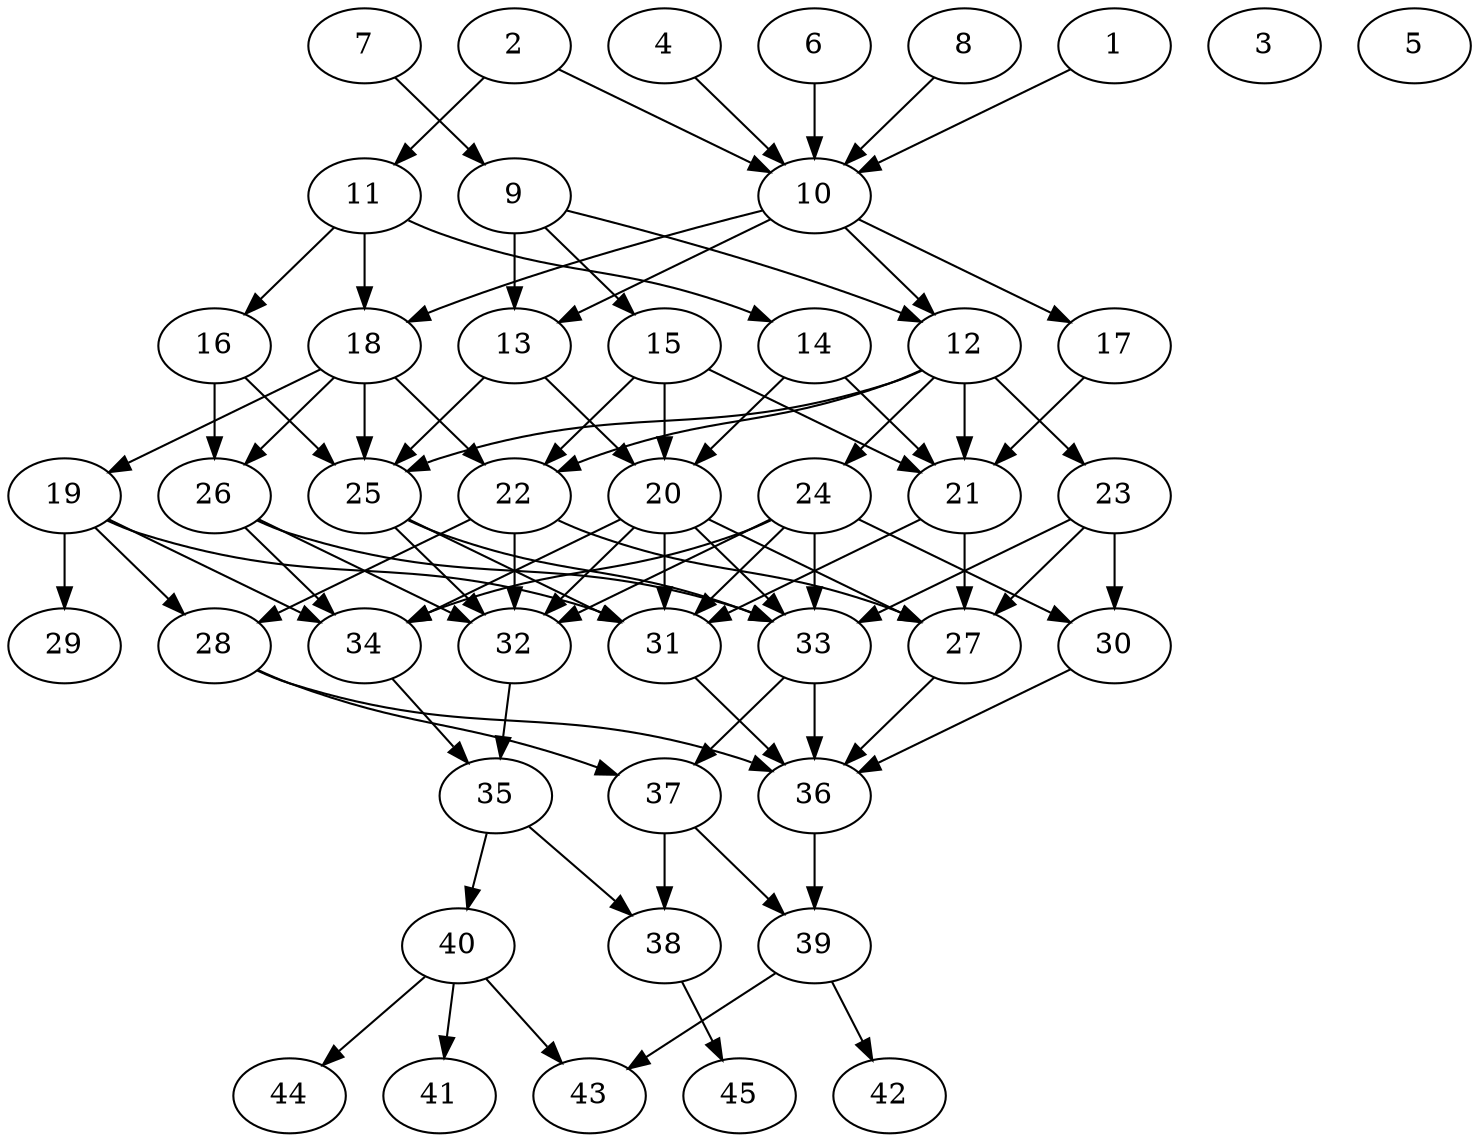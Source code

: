 // DAG automatically generated by daggen at Thu Oct  3 14:07:24 2019
// ./daggen --dot -n 45 --ccr 0.5 --fat 0.5 --regular 0.5 --density 0.6 --mindata 5242880 --maxdata 52428800 
digraph G {
  1 [size="64294912", alpha="0.20", expect_size="32147456"] 
  1 -> 10 [size ="32147456"]
  2 [size="36663296", alpha="0.10", expect_size="18331648"] 
  2 -> 10 [size ="18331648"]
  2 -> 11 [size ="18331648"]
  3 [size="54689792", alpha="0.04", expect_size="27344896"] 
  4 [size="82552832", alpha="0.15", expect_size="41276416"] 
  4 -> 10 [size ="41276416"]
  5 [size="70813696", alpha="0.11", expect_size="35406848"] 
  6 [size="69945344", alpha="0.07", expect_size="34972672"] 
  6 -> 10 [size ="34972672"]
  7 [size="91668480", alpha="0.10", expect_size="45834240"] 
  7 -> 9 [size ="45834240"]
  8 [size="28299264", alpha="0.10", expect_size="14149632"] 
  8 -> 10 [size ="14149632"]
  9 [size="43110400", alpha="0.07", expect_size="21555200"] 
  9 -> 12 [size ="21555200"]
  9 -> 13 [size ="21555200"]
  9 -> 15 [size ="21555200"]
  10 [size="32569344", alpha="0.07", expect_size="16284672"] 
  10 -> 12 [size ="16284672"]
  10 -> 13 [size ="16284672"]
  10 -> 17 [size ="16284672"]
  10 -> 18 [size ="16284672"]
  11 [size="16019456", alpha="0.19", expect_size="8009728"] 
  11 -> 14 [size ="8009728"]
  11 -> 16 [size ="8009728"]
  11 -> 18 [size ="8009728"]
  12 [size="15931392", alpha="0.18", expect_size="7965696"] 
  12 -> 21 [size ="7965696"]
  12 -> 22 [size ="7965696"]
  12 -> 23 [size ="7965696"]
  12 -> 24 [size ="7965696"]
  12 -> 25 [size ="7965696"]
  13 [size="63199232", alpha="0.13", expect_size="31599616"] 
  13 -> 20 [size ="31599616"]
  13 -> 25 [size ="31599616"]
  14 [size="81295360", alpha="0.16", expect_size="40647680"] 
  14 -> 20 [size ="40647680"]
  14 -> 21 [size ="40647680"]
  15 [size="57032704", alpha="0.07", expect_size="28516352"] 
  15 -> 20 [size ="28516352"]
  15 -> 21 [size ="28516352"]
  15 -> 22 [size ="28516352"]
  16 [size="15693824", alpha="0.02", expect_size="7846912"] 
  16 -> 25 [size ="7846912"]
  16 -> 26 [size ="7846912"]
  17 [size="50853888", alpha="0.18", expect_size="25426944"] 
  17 -> 21 [size ="25426944"]
  18 [size="98617344", alpha="0.04", expect_size="49308672"] 
  18 -> 19 [size ="49308672"]
  18 -> 22 [size ="49308672"]
  18 -> 25 [size ="49308672"]
  18 -> 26 [size ="49308672"]
  19 [size="50063360", alpha="0.06", expect_size="25031680"] 
  19 -> 28 [size ="25031680"]
  19 -> 29 [size ="25031680"]
  19 -> 31 [size ="25031680"]
  19 -> 34 [size ="25031680"]
  20 [size="81698816", alpha="0.07", expect_size="40849408"] 
  20 -> 27 [size ="40849408"]
  20 -> 31 [size ="40849408"]
  20 -> 32 [size ="40849408"]
  20 -> 33 [size ="40849408"]
  20 -> 34 [size ="40849408"]
  21 [size="19732480", alpha="0.00", expect_size="9866240"] 
  21 -> 27 [size ="9866240"]
  21 -> 31 [size ="9866240"]
  22 [size="15966208", alpha="0.19", expect_size="7983104"] 
  22 -> 27 [size ="7983104"]
  22 -> 28 [size ="7983104"]
  22 -> 32 [size ="7983104"]
  23 [size="99360768", alpha="0.07", expect_size="49680384"] 
  23 -> 27 [size ="49680384"]
  23 -> 30 [size ="49680384"]
  23 -> 33 [size ="49680384"]
  24 [size="68497408", alpha="0.10", expect_size="34248704"] 
  24 -> 30 [size ="34248704"]
  24 -> 31 [size ="34248704"]
  24 -> 32 [size ="34248704"]
  24 -> 33 [size ="34248704"]
  24 -> 34 [size ="34248704"]
  25 [size="49661952", alpha="0.06", expect_size="24830976"] 
  25 -> 31 [size ="24830976"]
  25 -> 32 [size ="24830976"]
  25 -> 33 [size ="24830976"]
  26 [size="80412672", alpha="0.15", expect_size="40206336"] 
  26 -> 32 [size ="40206336"]
  26 -> 33 [size ="40206336"]
  26 -> 34 [size ="40206336"]
  27 [size="89937920", alpha="0.00", expect_size="44968960"] 
  27 -> 36 [size ="44968960"]
  28 [size="81446912", alpha="0.10", expect_size="40723456"] 
  28 -> 36 [size ="40723456"]
  28 -> 37 [size ="40723456"]
  29 [size="101840896", alpha="0.06", expect_size="50920448"] 
  30 [size="34627584", alpha="0.08", expect_size="17313792"] 
  30 -> 36 [size ="17313792"]
  31 [size="69332992", alpha="0.10", expect_size="34666496"] 
  31 -> 36 [size ="34666496"]
  32 [size="71022592", alpha="0.13", expect_size="35511296"] 
  32 -> 35 [size ="35511296"]
  33 [size="65875968", alpha="0.08", expect_size="32937984"] 
  33 -> 36 [size ="32937984"]
  33 -> 37 [size ="32937984"]
  34 [size="98095104", alpha="0.18", expect_size="49047552"] 
  34 -> 35 [size ="49047552"]
  35 [size="51005440", alpha="0.17", expect_size="25502720"] 
  35 -> 38 [size ="25502720"]
  35 -> 40 [size ="25502720"]
  36 [size="79308800", alpha="0.18", expect_size="39654400"] 
  36 -> 39 [size ="39654400"]
  37 [size="53721088", alpha="0.07", expect_size="26860544"] 
  37 -> 38 [size ="26860544"]
  37 -> 39 [size ="26860544"]
  38 [size="55427072", alpha="0.15", expect_size="27713536"] 
  38 -> 45 [size ="27713536"]
  39 [size="102240256", alpha="0.11", expect_size="51120128"] 
  39 -> 42 [size ="51120128"]
  39 -> 43 [size ="51120128"]
  40 [size="38043648", alpha="0.02", expect_size="19021824"] 
  40 -> 41 [size ="19021824"]
  40 -> 43 [size ="19021824"]
  40 -> 44 [size ="19021824"]
  41 [size="73662464", alpha="0.16", expect_size="36831232"] 
  42 [size="25890816", alpha="0.10", expect_size="12945408"] 
  43 [size="88918016", alpha="0.04", expect_size="44459008"] 
  44 [size="32342016", alpha="0.09", expect_size="16171008"] 
  45 [size="21344256", alpha="0.03", expect_size="10672128"] 
}
